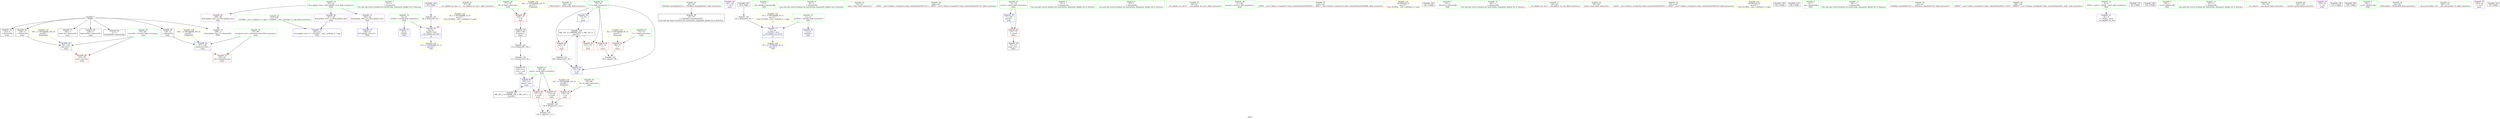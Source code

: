 digraph "SVFG" {
	label="SVFG";

	Node0x55ddfda901e0 [shape=record,color=grey,label="{NodeID: 0\nNullPtr}"];
	Node0x55ddfda901e0 -> Node0x55ddfda96140[style=solid];
	Node0x55ddfda901e0 -> Node0x55ddfda96240[style=solid];
	Node0x55ddfda901e0 -> Node0x55ddfda96310[style=solid];
	Node0x55ddfda901e0 -> Node0x55ddfda963e0[style=solid];
	Node0x55ddfda901e0 -> Node0x55ddfda964b0[style=solid];
	Node0x55ddfda901e0 -> Node0x55ddfda975a0[style=solid];
	Node0x55ddfda901e0 -> Node0x55ddfda98d10[style=solid];
	Node0x55ddfda929f0 [shape=record,color=green,label="{NodeID: 7\n21\<--1\n\<--dummyObj\nCan only get source location for instruction, argument, global var or function.}"];
	Node0x55ddfda945f0 [shape=record,color=green,label="{NodeID: 14\n8\<--10\n_ZL2PI\<--_ZL2PI_field_insensitive\nGlob }"];
	Node0x55ddfda945f0 -> Node0x55ddfda98910[style=solid];
	Node0x55ddfda945f0 -> Node0x55ddfda98e10[style=solid];
	Node0x55ddfda94cf0 [shape=record,color=green,label="{NodeID: 21\n47\<--48\n__cxx_global_var_init.1\<--__cxx_global_var_init.1_field_insensitive\n}"];
	Node0x55ddfda95360 [shape=record,color=green,label="{NodeID: 28\n77\<--78\nN\<--N_field_insensitive\nmain\n}"];
	Node0x55ddfda95360 -> Node0x55ddfda98430[style=solid];
	Node0x55ddfda9b5a0 [shape=record,color=grey,label="{NodeID: 118\n111 = Binary(110, 95, )\n}"];
	Node0x55ddfda9b5a0 -> Node0x55ddfda97840[style=solid];
	Node0x55ddfda95940 [shape=record,color=green,label="{NodeID: 35\n102\<--103\n_ZNSirsERx\<--_ZNSirsERx_field_insensitive\n}"];
	Node0x55ddfda9c020 [shape=record,color=grey,label="{NodeID: 125\n118 = cmp(116, 117, )\n}"];
	Node0x55ddfda96040 [shape=record,color=green,label="{NodeID: 42\n22\<--180\n_GLOBAL__sub_I_nodchip_0_1.cpp\<--_GLOBAL__sub_I_nodchip_0_1.cpp_field_insensitive\n}"];
	Node0x55ddfda96040 -> Node0x55ddfda98c10[style=solid];
	Node0x55ddfdaa0b80 [shape=record,color=yellow,style=double,label="{NodeID: 132\n8V_1 = ENCHI(MR_8V_0)\npts\{74 \}\nFun[main]}"];
	Node0x55ddfdaa0b80 -> Node0x55ddfda980f0[style=dashed];
	Node0x55ddfda97670 [shape=record,color=black,label="{NodeID: 49\n33\<--34\n\<--_ZNSt8ios_base4InitD1Ev\nCan only get source location for instruction, argument, global var or function.}"];
	Node0x55ddfda97c50 [shape=record,color=purple,label="{NodeID: 56\n141\<--18\n\<--.str.4\nmain\n}"];
	Node0x55ddfda98290 [shape=record,color=red,label="{NodeID: 63\n137\<--75\n\<--t\nmain\n}"];
	Node0x55ddfda98840 [shape=record,color=red,label="{NodeID: 70\n154\<--87\nsel\<--ehselector.slot\nmain\n}"];
	Node0x55ddfdaa7700 [shape=record,color=black,label="{NodeID: 160\n50 = PHI()\n}"];
	Node0x55ddfdaa7700 -> Node0x55ddfda9bba0[style=solid];
	Node0x55ddfda98ee0 [shape=record,color=blue,label="{NodeID: 77\n11\<--64\n_ZL3PI2\<--mul\n__cxx_global_var_init.2\n|{<s0>17}}"];
	Node0x55ddfda98ee0:s0 -> Node0x55ddfdaa2c20[style=dashed,color=blue];
	Node0x55ddfda90270 [shape=record,color=green,label="{NodeID: 1\n7\<--1\n__dso_handle\<--dummyObj\nGlob }"];
	Node0x55ddfda92ab0 [shape=record,color=green,label="{NodeID: 8\n51\<--1\n\<--dummyObj\nCan only get source location for instruction, argument, global var or function.}"];
	Node0x55ddfda946f0 [shape=record,color=green,label="{NodeID: 15\n11\<--12\n_ZL3PI2\<--_ZL3PI2_field_insensitive\nGlob }"];
	Node0x55ddfda946f0 -> Node0x55ddfda98a10[style=solid];
	Node0x55ddfda946f0 -> Node0x55ddfda98ee0[style=solid];
	Node0x55ddfda94df0 [shape=record,color=green,label="{NodeID: 22\n52\<--53\natan\<--atan_field_insensitive\n}"];
	Node0x55ddfda95430 [shape=record,color=green,label="{NodeID: 29\n79\<--80\nK\<--K_field_insensitive\nmain\n}"];
	Node0x55ddfda95430 -> Node0x55ddfda98500[style=solid];
	Node0x55ddfda9b720 [shape=record,color=grey,label="{NodeID: 119\n148 = Binary(147, 95, )\n}"];
	Node0x55ddfda9b720 -> Node0x55ddfda993c0[style=solid];
	Node0x55ddfda95a40 [shape=record,color=green,label="{NodeID: 36\n106\<--107\n_ZNSt7__cxx1112basic_stringIcSt11char_traitsIcESaIcEEC1Ev\<--_ZNSt7__cxx1112basic_stringIcSt11char_traitsIcESaIcEEC1Ev_field_insensitive\n}"];
	Node0x55ddfda9f360 [shape=record,color=black,label="{NodeID: 126\nMR_10V_3 = PHI(MR_10V_4, MR_10V_2, )\npts\{76 \}\n}"];
	Node0x55ddfda9f360 -> Node0x55ddfda981c0[style=dashed];
	Node0x55ddfda9f360 -> Node0x55ddfda98290[style=dashed];
	Node0x55ddfda9f360 -> Node0x55ddfda98360[style=dashed];
	Node0x55ddfda9f360 -> Node0x55ddfda993c0[style=dashed];
	Node0x55ddfda96140 [shape=record,color=black,label="{NodeID: 43\n2\<--3\ndummyVal\<--dummyVal\n}"];
	Node0x55ddfda97770 [shape=record,color=black,label="{NodeID: 50\n109\<--108\nsh_prom\<--\nmain\n}"];
	Node0x55ddfda97770 -> Node0x55ddfda9bd20[style=solid];
	Node0x55ddfda97d20 [shape=record,color=purple,label="{NodeID: 57\n186\<--20\nllvm.global_ctors_0\<--llvm.global_ctors\nGlob }"];
	Node0x55ddfda97d20 -> Node0x55ddfda98b10[style=solid];
	Node0x55ddfda98360 [shape=record,color=red,label="{NodeID: 64\n147\<--75\n\<--t\nmain\n}"];
	Node0x55ddfda98360 -> Node0x55ddfda9b720[style=solid];
	Node0x55ddfdaa2ac0 [shape=record,color=yellow,style=double,label="{NodeID: 154\n2V_2 = CSCHI(MR_2V_1)\npts\{10 \}\nCS[]}"];
	Node0x55ddfda98910 [shape=record,color=blue,label="{NodeID: 71\n8\<--9\n_ZL2PI\<--\nGlob }"];
	Node0x55ddfdaa7860 [shape=record,color=black,label="{NodeID: 161\n63 = PHI()\n}"];
	Node0x55ddfdaa7860 -> Node0x55ddfda9ba20[style=solid];
	Node0x55ddfda98fb0 [shape=record,color=blue,label="{NodeID: 78\n71\<--90\nretval\<--\nmain\n}"];
	Node0x55ddfda98fb0 -> Node0x55ddfda98020[style=dashed];
	Node0x55ddfda90300 [shape=record,color=green,label="{NodeID: 2\n9\<--1\n\<--dummyObj\nCan only get source location for instruction, argument, global var or function.}"];
	Node0x55ddfda94270 [shape=record,color=green,label="{NodeID: 9\n55\<--1\n\<--dummyObj\nCan only get source location for instruction, argument, global var or function.}"];
	Node0x55ddfda947f0 [shape=record,color=green,label="{NodeID: 16\n20\<--24\nllvm.global_ctors\<--llvm.global_ctors_field_insensitive\nGlob }"];
	Node0x55ddfda947f0 -> Node0x55ddfda97d20[style=solid];
	Node0x55ddfda947f0 -> Node0x55ddfda97e20[style=solid];
	Node0x55ddfda947f0 -> Node0x55ddfda97f20[style=solid];
	Node0x55ddfda94ef0 [shape=record,color=green,label="{NodeID: 23\n60\<--61\n__cxx_global_var_init.2\<--__cxx_global_var_init.2_field_insensitive\n}"];
	Node0x55ddfda95500 [shape=record,color=green,label="{NodeID: 30\n81\<--82\nanswer\<--answer_field_insensitive\nmain\n}"];
	Node0x55ddfda9b8a0 [shape=record,color=grey,label="{NodeID: 120\n116 = Binary(114, 115, )\n}"];
	Node0x55ddfda9b8a0 -> Node0x55ddfda9c020[style=solid];
	Node0x55ddfda95b40 [shape=record,color=green,label="{NodeID: 37\n122\<--123\n_ZNSt7__cxx1112basic_stringIcSt11char_traitsIcESaIcEEaSEPKc\<--_ZNSt7__cxx1112basic_stringIcSt11char_traitsIcESaIcEEaSEPKc_field_insensitive\n}"];
	Node0x55ddfda9f860 [shape=record,color=black,label="{NodeID: 127\nMR_16V_2 = PHI(MR_16V_3, MR_16V_1, )\npts\{84 \}\n}"];
	Node0x55ddfda9f860 -> Node0x55ddfda99150[style=dashed];
	Node0x55ddfda96240 [shape=record,color=black,label="{NodeID: 44\n125\<--3\n\<--dummyVal\nmain\n}"];
	Node0x55ddfdaa0d40 [shape=record,color=yellow,style=double,label="{NodeID: 134\n12V_1 = ENCHI(MR_12V_0)\npts\{78 \}\nFun[main]}"];
	Node0x55ddfdaa0d40 -> Node0x55ddfda98430[style=dashed];
	Node0x55ddfda97840 [shape=record,color=black,label="{NodeID: 51\n112\<--111\nconv\<--sub\nmain\n}"];
	Node0x55ddfda97840 -> Node0x55ddfda99150[style=solid];
	Node0x55ddfdaa1dd0 [shape=record,color=yellow,style=double,label="{NodeID: 141\nRETMU(4V_2)\npts\{12 \}\nFun[_GLOBAL__sub_I_nodchip_0_1.cpp]}"];
	Node0x55ddfda97e20 [shape=record,color=purple,label="{NodeID: 58\n187\<--20\nllvm.global_ctors_1\<--llvm.global_ctors\nGlob }"];
	Node0x55ddfda97e20 -> Node0x55ddfda98c10[style=solid];
	Node0x55ddfda98430 [shape=record,color=red,label="{NodeID: 65\n108\<--77\n\<--N\nmain\n}"];
	Node0x55ddfda98430 -> Node0x55ddfda97770[style=solid];
	Node0x55ddfdaa2c20 [shape=record,color=yellow,style=double,label="{NodeID: 155\n4V_2 = CSCHI(MR_4V_1)\npts\{12 \}\nCS[]}"];
	Node0x55ddfda98a10 [shape=record,color=blue,label="{NodeID: 72\n11\<--9\n_ZL3PI2\<--\nGlob }"];
	Node0x55ddfdaa7960 [shape=record,color=black,label="{NodeID: 162\n101 = PHI()\n}"];
	Node0x55ddfda99080 [shape=record,color=blue,label="{NodeID: 79\n75\<--95\nt\<--\nmain\n}"];
	Node0x55ddfda99080 -> Node0x55ddfda9f360[style=dashed];
	Node0x55ddfda8f540 [shape=record,color=green,label="{NodeID: 3\n13\<--1\n_ZSt3cin\<--dummyObj\nGlob }"];
	Node0x55ddfda94300 [shape=record,color=green,label="{NodeID: 10\n65\<--1\n\<--dummyObj\nCan only get source location for instruction, argument, global var or function.}"];
	Node0x55ddfda948f0 [shape=record,color=green,label="{NodeID: 17\n25\<--26\n__cxx_global_var_init\<--__cxx_global_var_init_field_insensitive\n}"];
	Node0x55ddfda94ff0 [shape=record,color=green,label="{NodeID: 24\n68\<--69\nmain\<--main_field_insensitive\n}"];
	Node0x55ddfda955d0 [shape=record,color=green,label="{NodeID: 31\n83\<--84\nmask\<--mask_field_insensitive\nmain\n}"];
	Node0x55ddfda955d0 -> Node0x55ddfda985d0[style=solid];
	Node0x55ddfda955d0 -> Node0x55ddfda986a0[style=solid];
	Node0x55ddfda955d0 -> Node0x55ddfda99150[style=solid];
	Node0x55ddfda9ba20 [shape=record,color=grey,label="{NodeID: 121\n64 = Binary(65, 63, )\n}"];
	Node0x55ddfda9ba20 -> Node0x55ddfda98ee0[style=solid];
	Node0x55ddfda95c40 [shape=record,color=green,label="{NodeID: 38\n131\<--132\n_ZNSt7__cxx1112basic_stringIcSt11char_traitsIcESaIcEED1Ev\<--_ZNSt7__cxx1112basic_stringIcSt11char_traitsIcESaIcEED1Ev_field_insensitive\n}"];
	Node0x55ddfda96310 [shape=record,color=black,label="{NodeID: 45\n126\<--3\n\<--dummyVal\nmain\n}"];
	Node0x55ddfda96310 -> Node0x55ddfda99220[style=solid];
	Node0x55ddfdaa0e20 [shape=record,color=yellow,style=double,label="{NodeID: 135\n14V_1 = ENCHI(MR_14V_0)\npts\{80 \}\nFun[main]}"];
	Node0x55ddfdaa0e20 -> Node0x55ddfda98500[style=dashed];
	Node0x55ddfda97910 [shape=record,color=black,label="{NodeID: 52\n70\<--151\nmain_ret\<--\nmain\n}"];
	Node0x55ddfdaa1ee0 [shape=record,color=yellow,style=double,label="{NodeID: 142\nRETMU(2V_2)\npts\{10 \}\nFun[_GLOBAL__sub_I_nodchip_0_1.cpp]}"];
	Node0x55ddfda97f20 [shape=record,color=purple,label="{NodeID: 59\n188\<--20\nllvm.global_ctors_2\<--llvm.global_ctors\nGlob }"];
	Node0x55ddfda97f20 -> Node0x55ddfda98d10[style=solid];
	Node0x55ddfda98500 [shape=record,color=red,label="{NodeID: 66\n114\<--79\n\<--K\nmain\n}"];
	Node0x55ddfda98500 -> Node0x55ddfda9b8a0[style=solid];
	Node0x55ddfdaa6870 [shape=record,color=black,label="{NodeID: 156\n142 = PHI()\n}"];
	Node0x55ddfda98b10 [shape=record,color=blue,label="{NodeID: 73\n186\<--21\nllvm.global_ctors_0\<--\nGlob }"];
	Node0x55ddfdaa7a60 [shape=record,color=black,label="{NodeID: 163\n104 = PHI()\n}"];
	Node0x55ddfda99150 [shape=record,color=blue,label="{NodeID: 80\n83\<--112\nmask\<--conv\nmain\n}"];
	Node0x55ddfda99150 -> Node0x55ddfda985d0[style=dashed];
	Node0x55ddfda99150 -> Node0x55ddfda986a0[style=dashed];
	Node0x55ddfda99150 -> Node0x55ddfda9f860[style=dashed];
	Node0x55ddfda8f5d0 [shape=record,color=green,label="{NodeID: 4\n14\<--1\n.str\<--dummyObj\nGlob }"];
	Node0x55ddfda94390 [shape=record,color=green,label="{NodeID: 11\n90\<--1\n\<--dummyObj\nCan only get source location for instruction, argument, global var or function.}"];
	Node0x55ddfda949f0 [shape=record,color=green,label="{NodeID: 18\n29\<--30\n_ZNSt8ios_base4InitC1Ev\<--_ZNSt8ios_base4InitC1Ev_field_insensitive\n}"];
	Node0x55ddfda950f0 [shape=record,color=green,label="{NodeID: 25\n71\<--72\nretval\<--retval_field_insensitive\nmain\n}"];
	Node0x55ddfda950f0 -> Node0x55ddfda98020[style=solid];
	Node0x55ddfda950f0 -> Node0x55ddfda98fb0[style=solid];
	Node0x55ddfda956a0 [shape=record,color=green,label="{NodeID: 32\n85\<--86\nexn.slot\<--exn.slot_field_insensitive\nmain\n}"];
	Node0x55ddfda956a0 -> Node0x55ddfda98770[style=solid];
	Node0x55ddfda956a0 -> Node0x55ddfda99220[style=solid];
	Node0x55ddfda9bba0 [shape=record,color=grey,label="{NodeID: 122\n54 = Binary(55, 50, )\n}"];
	Node0x55ddfda9bba0 -> Node0x55ddfda98e10[style=solid];
	Node0x55ddfda95d40 [shape=record,color=green,label="{NodeID: 39\n139\<--140\n_ZNKSt7__cxx1112basic_stringIcSt11char_traitsIcESaIcEE5c_strEv\<--_ZNKSt7__cxx1112basic_stringIcSt11char_traitsIcESaIcEE5c_strEv_field_insensitive\n}"];
	Node0x55ddfdaa0880 [shape=record,color=yellow,style=double,label="{NodeID: 129\n2V_1 = ENCHI(MR_2V_0)\npts\{10 \}\nFun[_GLOBAL__sub_I_nodchip_0_1.cpp]|{<s0>16}}"];
	Node0x55ddfdaa0880:s0 -> Node0x55ddfda98e10[style=dashed,color=red];
	Node0x55ddfda963e0 [shape=record,color=black,label="{NodeID: 46\n128\<--3\n\<--dummyVal\nmain\n}"];
	Node0x55ddfda963e0 -> Node0x55ddfda992f0[style=solid];
	Node0x55ddfda979e0 [shape=record,color=purple,label="{NodeID: 53\n31\<--4\n\<--_ZStL8__ioinit\n__cxx_global_var_init\n}"];
	Node0x55ddfda98020 [shape=record,color=red,label="{NodeID: 60\n151\<--71\n\<--retval\nmain\n}"];
	Node0x55ddfda98020 -> Node0x55ddfda97910[style=solid];
	Node0x55ddfda985d0 [shape=record,color=red,label="{NodeID: 67\n115\<--83\n\<--mask\nmain\n}"];
	Node0x55ddfda985d0 -> Node0x55ddfda9b8a0[style=solid];
	Node0x55ddfdaa7400 [shape=record,color=black,label="{NodeID: 157\n91 = PHI()\n}"];
	Node0x55ddfda98c10 [shape=record,color=blue,label="{NodeID: 74\n187\<--22\nllvm.global_ctors_1\<--_GLOBAL__sub_I_nodchip_0_1.cpp\nGlob }"];
	Node0x55ddfdaa7b30 [shape=record,color=black,label="{NodeID: 164\n135 = PHI()\n}"];
	Node0x55ddfda99220 [shape=record,color=blue,label="{NodeID: 81\n85\<--126\nexn.slot\<--\nmain\n}"];
	Node0x55ddfda99220 -> Node0x55ddfda98770[style=dashed];
	Node0x55ddfda8f660 [shape=record,color=green,label="{NodeID: 5\n16\<--1\n.str.3\<--dummyObj\nGlob }"];
	Node0x55ddfda94420 [shape=record,color=green,label="{NodeID: 12\n95\<--1\n\<--dummyObj\nCan only get source location for instruction, argument, global var or function.}"];
	Node0x55ddfda94af0 [shape=record,color=green,label="{NodeID: 19\n35\<--36\n__cxa_atexit\<--__cxa_atexit_field_insensitive\n}"];
	Node0x55ddfda951c0 [shape=record,color=green,label="{NodeID: 26\n73\<--74\nT\<--T_field_insensitive\nmain\n}"];
	Node0x55ddfda951c0 -> Node0x55ddfda980f0[style=solid];
	Node0x55ddfda95770 [shape=record,color=green,label="{NodeID: 33\n87\<--88\nehselector.slot\<--ehselector.slot_field_insensitive\nmain\n}"];
	Node0x55ddfda95770 -> Node0x55ddfda98840[style=solid];
	Node0x55ddfda95770 -> Node0x55ddfda992f0[style=solid];
	Node0x55ddfda9bd20 [shape=record,color=grey,label="{NodeID: 123\n110 = Binary(95, 109, )\n}"];
	Node0x55ddfda9bd20 -> Node0x55ddfda9b5a0[style=solid];
	Node0x55ddfda95e40 [shape=record,color=green,label="{NodeID: 40\n143\<--144\nprintf\<--printf_field_insensitive\n}"];
	Node0x55ddfdaa0990 [shape=record,color=yellow,style=double,label="{NodeID: 130\n4V_1 = ENCHI(MR_4V_0)\npts\{12 \}\nFun[_GLOBAL__sub_I_nodchip_0_1.cpp]|{<s0>17}}"];
	Node0x55ddfdaa0990:s0 -> Node0x55ddfda98ee0[style=dashed,color=red];
	Node0x55ddfda964b0 [shape=record,color=black,label="{NodeID: 47\n155\<--3\nlpad.val\<--dummyVal\nmain\n}"];
	Node0x55ddfdaa0fe0 [shape=record,color=yellow,style=double,label="{NodeID: 137\n18V_1 = ENCHI(MR_18V_0)\npts\{86 \}\nFun[main]}"];
	Node0x55ddfdaa0fe0 -> Node0x55ddfda99220[style=dashed];
	Node0x55ddfda97ab0 [shape=record,color=purple,label="{NodeID: 54\n120\<--14\n\<--.str\nmain\n}"];
	Node0x55ddfda980f0 [shape=record,color=red,label="{NodeID: 61\n98\<--73\n\<--T\nmain\n}"];
	Node0x55ddfda980f0 -> Node0x55ddfda9bea0[style=solid];
	Node0x55ddfda986a0 [shape=record,color=red,label="{NodeID: 68\n117\<--83\n\<--mask\nmain\n}"];
	Node0x55ddfda986a0 -> Node0x55ddfda9c020[style=solid];
	Node0x55ddfdaa7500 [shape=record,color=black,label="{NodeID: 158\n121 = PHI()\n}"];
	Node0x55ddfda98d10 [shape=record,color=blue, style = dotted,label="{NodeID: 75\n188\<--3\nllvm.global_ctors_2\<--dummyVal\nGlob }"];
	Node0x55ddfdaa7c00 [shape=record,color=black,label="{NodeID: 165\n138 = PHI()\n}"];
	Node0x55ddfda992f0 [shape=record,color=blue,label="{NodeID: 82\n87\<--128\nehselector.slot\<--\nmain\n}"];
	Node0x55ddfda992f0 -> Node0x55ddfda98840[style=dashed];
	Node0x55ddfda92930 [shape=record,color=green,label="{NodeID: 6\n18\<--1\n.str.4\<--dummyObj\nGlob }"];
	Node0x55ddfda944f0 [shape=record,color=green,label="{NodeID: 13\n4\<--6\n_ZStL8__ioinit\<--_ZStL8__ioinit_field_insensitive\nGlob }"];
	Node0x55ddfda944f0 -> Node0x55ddfda979e0[style=solid];
	Node0x55ddfda94bf0 [shape=record,color=green,label="{NodeID: 20\n34\<--40\n_ZNSt8ios_base4InitD1Ev\<--_ZNSt8ios_base4InitD1Ev_field_insensitive\n}"];
	Node0x55ddfda94bf0 -> Node0x55ddfda97670[style=solid];
	Node0x55ddfda95290 [shape=record,color=green,label="{NodeID: 27\n75\<--76\nt\<--t_field_insensitive\nmain\n}"];
	Node0x55ddfda95290 -> Node0x55ddfda981c0[style=solid];
	Node0x55ddfda95290 -> Node0x55ddfda98290[style=solid];
	Node0x55ddfda95290 -> Node0x55ddfda98360[style=solid];
	Node0x55ddfda95290 -> Node0x55ddfda99080[style=solid];
	Node0x55ddfda95290 -> Node0x55ddfda993c0[style=solid];
	Node0x55ddfda95840 [shape=record,color=green,label="{NodeID: 34\n92\<--93\n_ZNSirsERi\<--_ZNSirsERi_field_insensitive\n}"];
	Node0x55ddfda9bea0 [shape=record,color=grey,label="{NodeID: 124\n99 = cmp(97, 98, )\n}"];
	Node0x55ddfda95f40 [shape=record,color=green,label="{NodeID: 41\n169\<--170\n__gxx_personality_v0\<--__gxx_personality_v0_field_insensitive\n}"];
	Node0x55ddfda975a0 [shape=record,color=black,label="{NodeID: 48\n156\<--3\nlpad.val10\<--dummyVal\nmain\n}"];
	Node0x55ddfdaa10c0 [shape=record,color=yellow,style=double,label="{NodeID: 138\n20V_1 = ENCHI(MR_20V_0)\npts\{88 \}\nFun[main]}"];
	Node0x55ddfdaa10c0 -> Node0x55ddfda992f0[style=dashed];
	Node0x55ddfda97b80 [shape=record,color=purple,label="{NodeID: 55\n134\<--16\n\<--.str.3\nmain\n}"];
	Node0x55ddfda981c0 [shape=record,color=red,label="{NodeID: 62\n97\<--75\n\<--t\nmain\n}"];
	Node0x55ddfda981c0 -> Node0x55ddfda9bea0[style=solid];
	Node0x55ddfda98770 [shape=record,color=red,label="{NodeID: 69\n153\<--85\nexn\<--exn.slot\nmain\n}"];
	Node0x55ddfdaa7600 [shape=record,color=black,label="{NodeID: 159\n32 = PHI()\n}"];
	Node0x55ddfda98e10 [shape=record,color=blue,label="{NodeID: 76\n8\<--54\n_ZL2PI\<--mul\n__cxx_global_var_init.1\n|{<s0>16}}"];
	Node0x55ddfda98e10:s0 -> Node0x55ddfdaa2ac0[style=dashed,color=blue];
	Node0x55ddfda993c0 [shape=record,color=blue,label="{NodeID: 83\n75\<--148\nt\<--inc\nmain\n}"];
	Node0x55ddfda993c0 -> Node0x55ddfda9f360[style=dashed];
}
